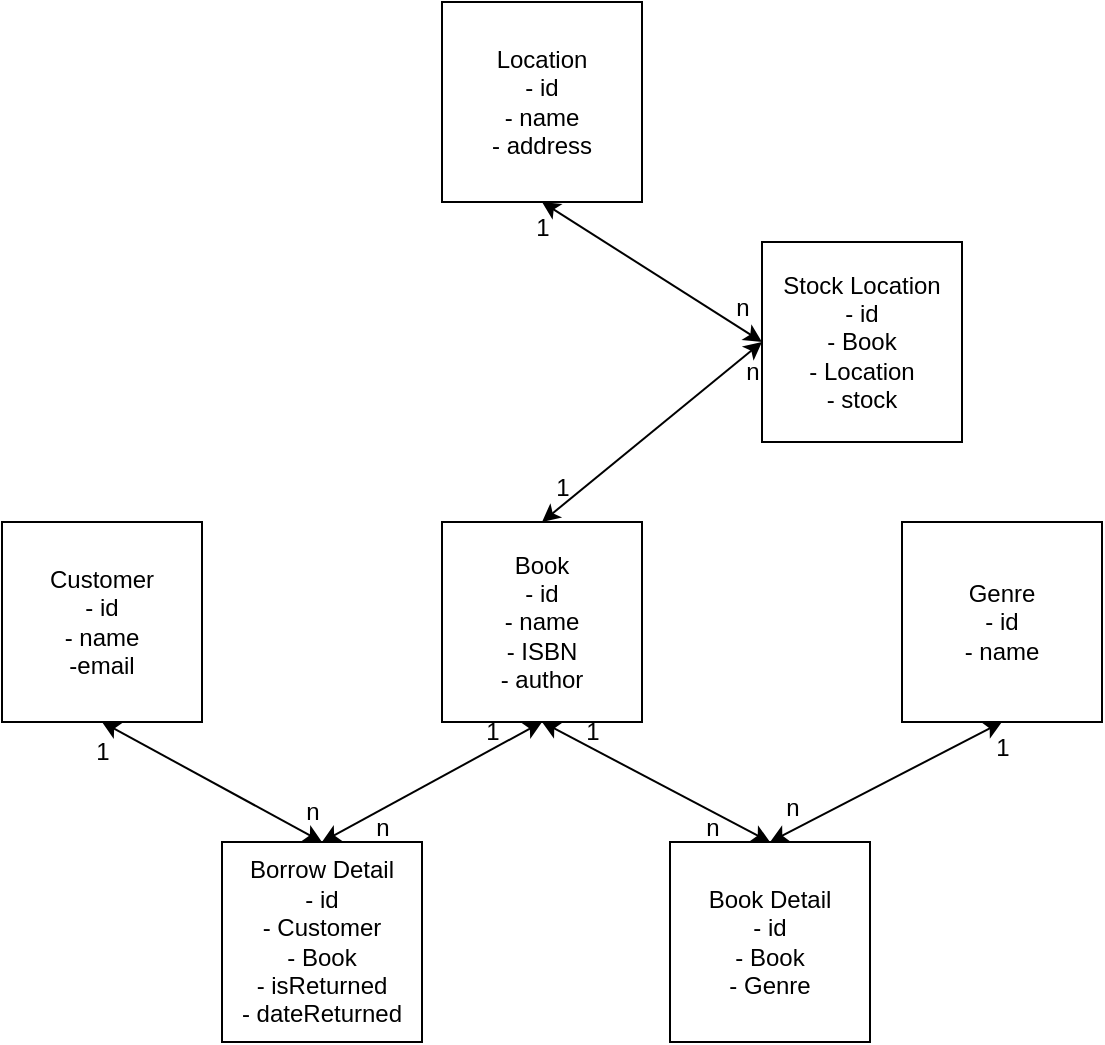 <mxfile version="21.2.0" type="device">
  <diagram name="Page-1" id="t69dvyjRmtG-1PYwfSEW">
    <mxGraphModel dx="794" dy="1607" grid="1" gridSize="10" guides="1" tooltips="1" connect="1" arrows="1" fold="1" page="1" pageScale="1" pageWidth="827" pageHeight="1169" math="0" shadow="0">
      <root>
        <mxCell id="0" />
        <mxCell id="1" parent="0" />
        <mxCell id="MvXbWBTSfq9HSxft_9OI-1" value="Customer&lt;br&gt;- id&lt;br&gt;- name&lt;br&gt;-email" style="whiteSpace=wrap;html=1;aspect=fixed;" vertex="1" parent="1">
          <mxGeometry x="80" y="60" width="100" height="100" as="geometry" />
        </mxCell>
        <mxCell id="MvXbWBTSfq9HSxft_9OI-2" value="Book&lt;br&gt;- id&lt;br&gt;- name&lt;br&gt;- ISBN&lt;br&gt;- author" style="whiteSpace=wrap;html=1;aspect=fixed;" vertex="1" parent="1">
          <mxGeometry x="300" y="60" width="100" height="100" as="geometry" />
        </mxCell>
        <mxCell id="MvXbWBTSfq9HSxft_9OI-3" value="Location&lt;br&gt;- id&lt;br&gt;- name&lt;br&gt;- address" style="whiteSpace=wrap;html=1;aspect=fixed;" vertex="1" parent="1">
          <mxGeometry x="300" y="-200" width="100" height="100" as="geometry" />
        </mxCell>
        <mxCell id="MvXbWBTSfq9HSxft_9OI-4" value="Borrow Detail&lt;br&gt;- id&lt;br&gt;- Customer&lt;br&gt;- Book&lt;br&gt;- isReturned&lt;br&gt;- dateReturned" style="whiteSpace=wrap;html=1;aspect=fixed;" vertex="1" parent="1">
          <mxGeometry x="190" y="220" width="100" height="100" as="geometry" />
        </mxCell>
        <mxCell id="MvXbWBTSfq9HSxft_9OI-5" value="Stock Location&lt;br&gt;- id&lt;br&gt;- Book&lt;br&gt;- Location&lt;br&gt;- stock" style="whiteSpace=wrap;html=1;aspect=fixed;" vertex="1" parent="1">
          <mxGeometry x="460" y="-80" width="100" height="100" as="geometry" />
        </mxCell>
        <mxCell id="MvXbWBTSfq9HSxft_9OI-6" value="Genre&lt;br&gt;- id&lt;br&gt;- name" style="whiteSpace=wrap;html=1;aspect=fixed;" vertex="1" parent="1">
          <mxGeometry x="530" y="60" width="100" height="100" as="geometry" />
        </mxCell>
        <mxCell id="MvXbWBTSfq9HSxft_9OI-7" value="Book Detail&lt;br&gt;- id&lt;br&gt;- Book&lt;br&gt;- Genre" style="whiteSpace=wrap;html=1;aspect=fixed;" vertex="1" parent="1">
          <mxGeometry x="414" y="220" width="100" height="100" as="geometry" />
        </mxCell>
        <mxCell id="MvXbWBTSfq9HSxft_9OI-8" value="" style="endArrow=classic;startArrow=classic;html=1;rounded=0;exitX=0.5;exitY=0;exitDx=0;exitDy=0;" edge="1" parent="1" source="MvXbWBTSfq9HSxft_9OI-4">
          <mxGeometry width="50" height="50" relative="1" as="geometry">
            <mxPoint x="300" y="210" as="sourcePoint" />
            <mxPoint x="350" y="160" as="targetPoint" />
          </mxGeometry>
        </mxCell>
        <mxCell id="MvXbWBTSfq9HSxft_9OI-10" value="" style="endArrow=classic;startArrow=classic;html=1;rounded=0;exitX=0.5;exitY=0;exitDx=0;exitDy=0;" edge="1" parent="1" source="MvXbWBTSfq9HSxft_9OI-7">
          <mxGeometry width="50" height="50" relative="1" as="geometry">
            <mxPoint x="300" y="210" as="sourcePoint" />
            <mxPoint x="350" y="160" as="targetPoint" />
          </mxGeometry>
        </mxCell>
        <mxCell id="MvXbWBTSfq9HSxft_9OI-11" value="" style="endArrow=classic;startArrow=classic;html=1;rounded=0;entryX=0;entryY=0.5;entryDx=0;entryDy=0;" edge="1" parent="1" target="MvXbWBTSfq9HSxft_9OI-5">
          <mxGeometry width="50" height="50" relative="1" as="geometry">
            <mxPoint x="350" y="60" as="sourcePoint" />
            <mxPoint x="400" y="10" as="targetPoint" />
          </mxGeometry>
        </mxCell>
        <mxCell id="MvXbWBTSfq9HSxft_9OI-12" value="" style="endArrow=classic;startArrow=classic;html=1;rounded=0;entryX=0.5;entryY=1;entryDx=0;entryDy=0;exitX=0.5;exitY=0;exitDx=0;exitDy=0;" edge="1" parent="1" source="MvXbWBTSfq9HSxft_9OI-4" target="MvXbWBTSfq9HSxft_9OI-1">
          <mxGeometry width="50" height="50" relative="1" as="geometry">
            <mxPoint x="130" y="260" as="sourcePoint" />
            <mxPoint x="180" y="210" as="targetPoint" />
          </mxGeometry>
        </mxCell>
        <mxCell id="MvXbWBTSfq9HSxft_9OI-13" value="" style="endArrow=classic;startArrow=classic;html=1;rounded=0;exitX=0.5;exitY=0;exitDx=0;exitDy=0;" edge="1" parent="1" source="MvXbWBTSfq9HSxft_9OI-7">
          <mxGeometry width="50" height="50" relative="1" as="geometry">
            <mxPoint x="530" y="210" as="sourcePoint" />
            <mxPoint x="580" y="160" as="targetPoint" />
          </mxGeometry>
        </mxCell>
        <mxCell id="MvXbWBTSfq9HSxft_9OI-14" value="" style="endArrow=classic;startArrow=classic;html=1;rounded=0;" edge="1" parent="1">
          <mxGeometry width="50" height="50" relative="1" as="geometry">
            <mxPoint x="460" y="-30" as="sourcePoint" />
            <mxPoint x="350" y="-100" as="targetPoint" />
          </mxGeometry>
        </mxCell>
        <mxCell id="MvXbWBTSfq9HSxft_9OI-15" value="1" style="text;html=1;align=center;verticalAlign=middle;resizable=0;points=[];autosize=1;strokeColor=none;fillColor=none;" vertex="1" parent="1">
          <mxGeometry x="115" y="160" width="30" height="30" as="geometry" />
        </mxCell>
        <mxCell id="MvXbWBTSfq9HSxft_9OI-16" value="n" style="text;html=1;align=center;verticalAlign=middle;resizable=0;points=[];autosize=1;strokeColor=none;fillColor=none;" vertex="1" parent="1">
          <mxGeometry x="220" y="190" width="30" height="30" as="geometry" />
        </mxCell>
        <mxCell id="MvXbWBTSfq9HSxft_9OI-17" value="n" style="text;html=1;align=center;verticalAlign=middle;resizable=0;points=[];autosize=1;strokeColor=none;fillColor=none;" vertex="1" parent="1">
          <mxGeometry x="255" y="198" width="30" height="30" as="geometry" />
        </mxCell>
        <mxCell id="MvXbWBTSfq9HSxft_9OI-18" value="1" style="text;html=1;align=center;verticalAlign=middle;resizable=0;points=[];autosize=1;strokeColor=none;fillColor=none;" vertex="1" parent="1">
          <mxGeometry x="310" y="150" width="30" height="30" as="geometry" />
        </mxCell>
        <mxCell id="MvXbWBTSfq9HSxft_9OI-20" value="1" style="text;html=1;align=center;verticalAlign=middle;resizable=0;points=[];autosize=1;strokeColor=none;fillColor=none;" vertex="1" parent="1">
          <mxGeometry x="360" y="150" width="30" height="30" as="geometry" />
        </mxCell>
        <mxCell id="MvXbWBTSfq9HSxft_9OI-22" value="n" style="text;html=1;align=center;verticalAlign=middle;resizable=0;points=[];autosize=1;strokeColor=none;fillColor=none;" vertex="1" parent="1">
          <mxGeometry x="420" y="198" width="30" height="30" as="geometry" />
        </mxCell>
        <mxCell id="MvXbWBTSfq9HSxft_9OI-23" value="n" style="text;html=1;align=center;verticalAlign=middle;resizable=0;points=[];autosize=1;strokeColor=none;fillColor=none;" vertex="1" parent="1">
          <mxGeometry x="460" y="188" width="30" height="30" as="geometry" />
        </mxCell>
        <mxCell id="MvXbWBTSfq9HSxft_9OI-24" value="1" style="text;html=1;align=center;verticalAlign=middle;resizable=0;points=[];autosize=1;strokeColor=none;fillColor=none;" vertex="1" parent="1">
          <mxGeometry x="565" y="158" width="30" height="30" as="geometry" />
        </mxCell>
        <mxCell id="MvXbWBTSfq9HSxft_9OI-29" value="1" style="text;html=1;align=center;verticalAlign=middle;resizable=0;points=[];autosize=1;strokeColor=none;fillColor=none;" vertex="1" parent="1">
          <mxGeometry x="345" y="28" width="30" height="30" as="geometry" />
        </mxCell>
        <mxCell id="MvXbWBTSfq9HSxft_9OI-30" value="n" style="text;html=1;align=center;verticalAlign=middle;resizable=0;points=[];autosize=1;strokeColor=none;fillColor=none;" vertex="1" parent="1">
          <mxGeometry x="440" y="-30" width="30" height="30" as="geometry" />
        </mxCell>
        <mxCell id="MvXbWBTSfq9HSxft_9OI-33" value="n" style="text;html=1;align=center;verticalAlign=middle;resizable=0;points=[];autosize=1;strokeColor=none;fillColor=none;" vertex="1" parent="1">
          <mxGeometry x="435" y="-62" width="30" height="30" as="geometry" />
        </mxCell>
        <mxCell id="MvXbWBTSfq9HSxft_9OI-34" value="1" style="text;html=1;align=center;verticalAlign=middle;resizable=0;points=[];autosize=1;strokeColor=none;fillColor=none;" vertex="1" parent="1">
          <mxGeometry x="335" y="-102" width="30" height="30" as="geometry" />
        </mxCell>
      </root>
    </mxGraphModel>
  </diagram>
</mxfile>
